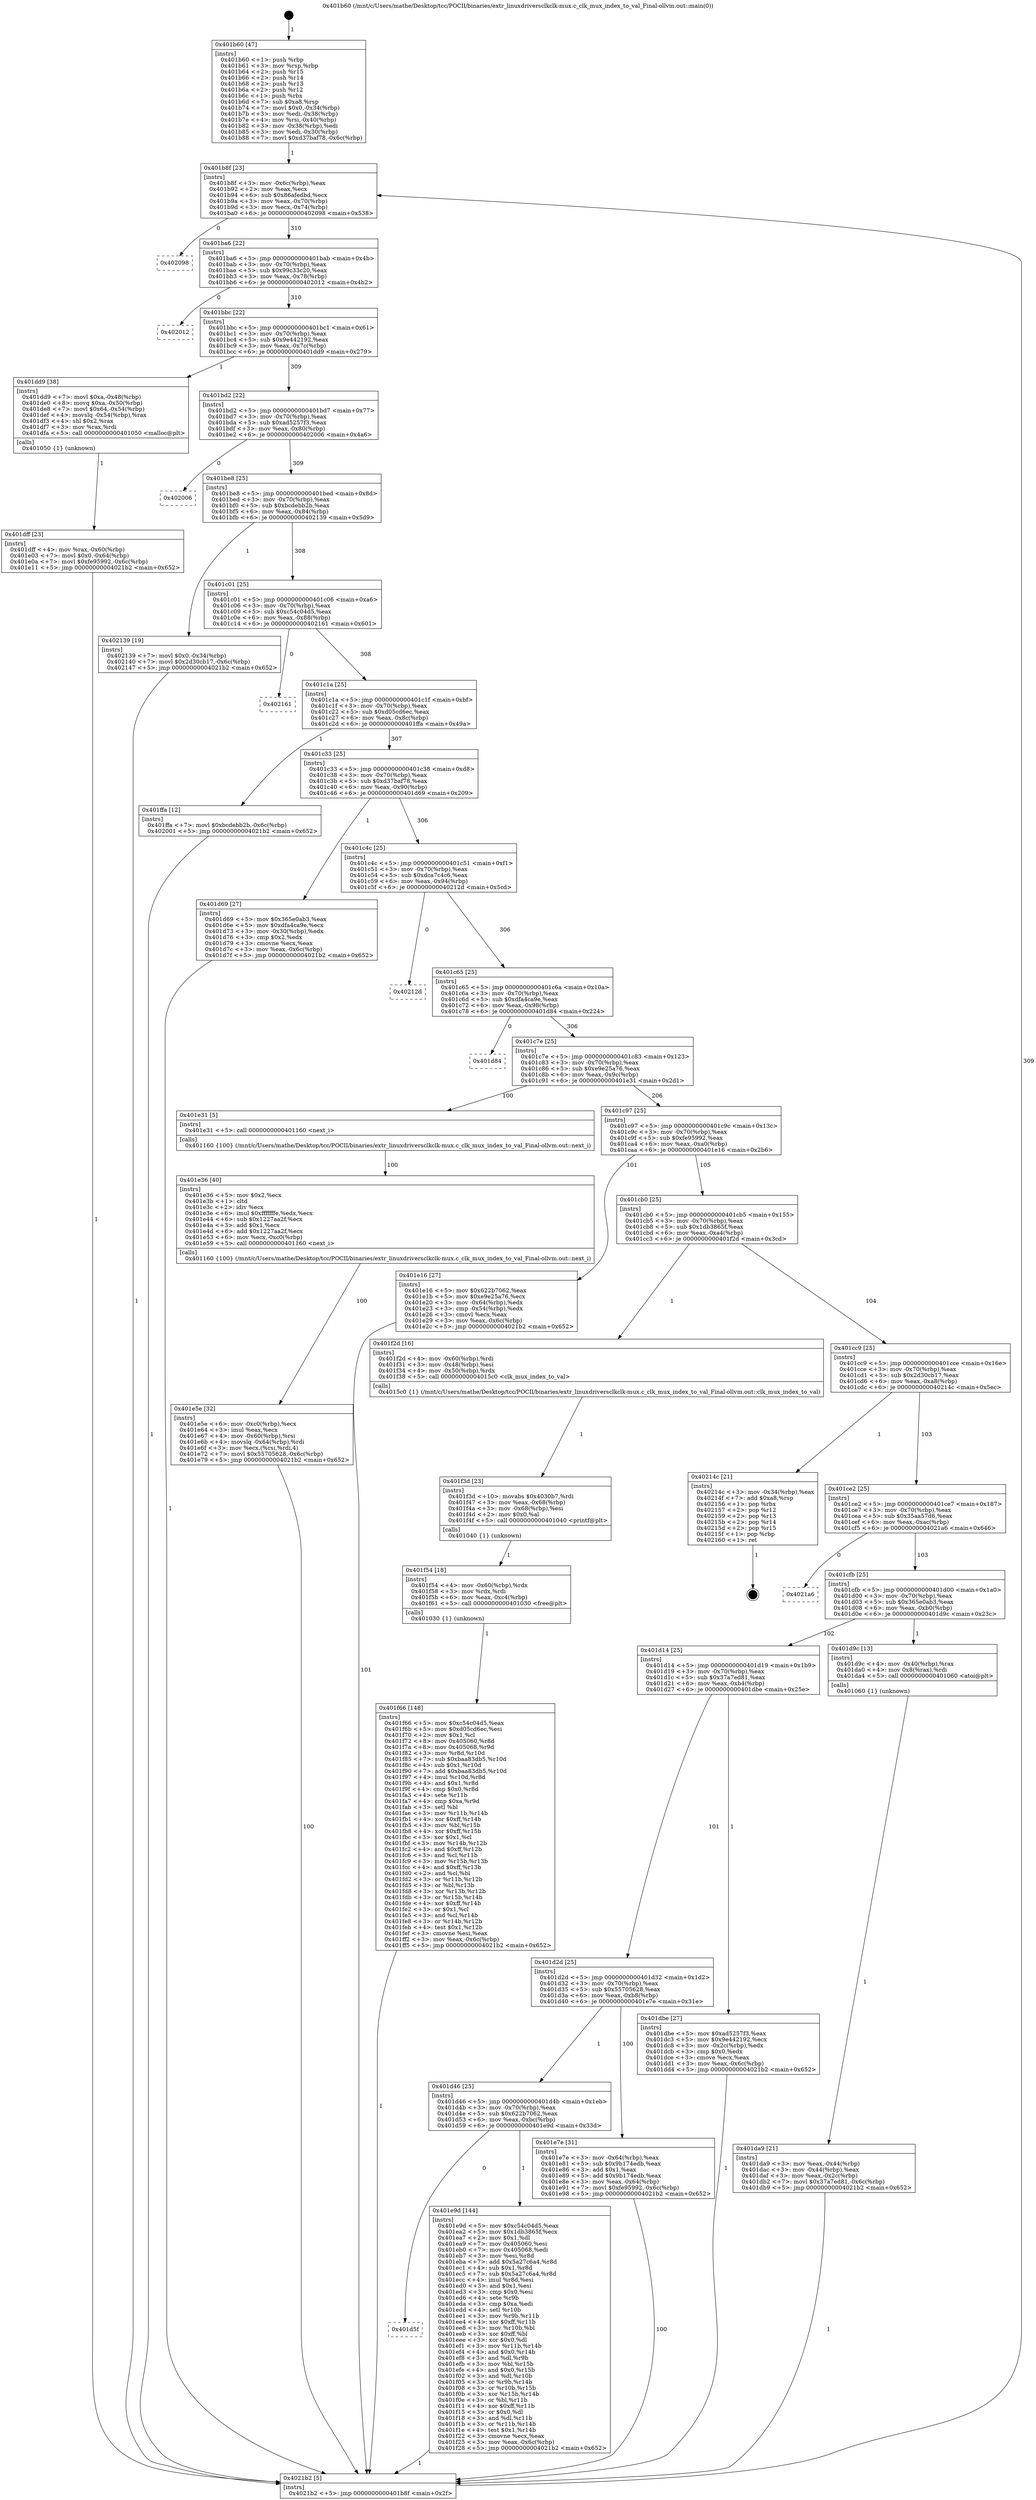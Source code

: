 digraph "0x401b60" {
  label = "0x401b60 (/mnt/c/Users/mathe/Desktop/tcc/POCII/binaries/extr_linuxdriversclkclk-mux.c_clk_mux_index_to_val_Final-ollvm.out::main(0))"
  labelloc = "t"
  node[shape=record]

  Entry [label="",width=0.3,height=0.3,shape=circle,fillcolor=black,style=filled]
  "0x401b8f" [label="{
     0x401b8f [23]\l
     | [instrs]\l
     &nbsp;&nbsp;0x401b8f \<+3\>: mov -0x6c(%rbp),%eax\l
     &nbsp;&nbsp;0x401b92 \<+2\>: mov %eax,%ecx\l
     &nbsp;&nbsp;0x401b94 \<+6\>: sub $0x86afedbd,%ecx\l
     &nbsp;&nbsp;0x401b9a \<+3\>: mov %eax,-0x70(%rbp)\l
     &nbsp;&nbsp;0x401b9d \<+3\>: mov %ecx,-0x74(%rbp)\l
     &nbsp;&nbsp;0x401ba0 \<+6\>: je 0000000000402098 \<main+0x538\>\l
  }"]
  "0x402098" [label="{
     0x402098\l
  }", style=dashed]
  "0x401ba6" [label="{
     0x401ba6 [22]\l
     | [instrs]\l
     &nbsp;&nbsp;0x401ba6 \<+5\>: jmp 0000000000401bab \<main+0x4b\>\l
     &nbsp;&nbsp;0x401bab \<+3\>: mov -0x70(%rbp),%eax\l
     &nbsp;&nbsp;0x401bae \<+5\>: sub $0x99c33c20,%eax\l
     &nbsp;&nbsp;0x401bb3 \<+3\>: mov %eax,-0x78(%rbp)\l
     &nbsp;&nbsp;0x401bb6 \<+6\>: je 0000000000402012 \<main+0x4b2\>\l
  }"]
  Exit [label="",width=0.3,height=0.3,shape=circle,fillcolor=black,style=filled,peripheries=2]
  "0x402012" [label="{
     0x402012\l
  }", style=dashed]
  "0x401bbc" [label="{
     0x401bbc [22]\l
     | [instrs]\l
     &nbsp;&nbsp;0x401bbc \<+5\>: jmp 0000000000401bc1 \<main+0x61\>\l
     &nbsp;&nbsp;0x401bc1 \<+3\>: mov -0x70(%rbp),%eax\l
     &nbsp;&nbsp;0x401bc4 \<+5\>: sub $0x9e442192,%eax\l
     &nbsp;&nbsp;0x401bc9 \<+3\>: mov %eax,-0x7c(%rbp)\l
     &nbsp;&nbsp;0x401bcc \<+6\>: je 0000000000401dd9 \<main+0x279\>\l
  }"]
  "0x401f66" [label="{
     0x401f66 [148]\l
     | [instrs]\l
     &nbsp;&nbsp;0x401f66 \<+5\>: mov $0xc54c04d5,%eax\l
     &nbsp;&nbsp;0x401f6b \<+5\>: mov $0xd05cd6ec,%esi\l
     &nbsp;&nbsp;0x401f70 \<+2\>: mov $0x1,%cl\l
     &nbsp;&nbsp;0x401f72 \<+8\>: mov 0x405060,%r8d\l
     &nbsp;&nbsp;0x401f7a \<+8\>: mov 0x405068,%r9d\l
     &nbsp;&nbsp;0x401f82 \<+3\>: mov %r8d,%r10d\l
     &nbsp;&nbsp;0x401f85 \<+7\>: sub $0xbaa83db5,%r10d\l
     &nbsp;&nbsp;0x401f8c \<+4\>: sub $0x1,%r10d\l
     &nbsp;&nbsp;0x401f90 \<+7\>: add $0xbaa83db5,%r10d\l
     &nbsp;&nbsp;0x401f97 \<+4\>: imul %r10d,%r8d\l
     &nbsp;&nbsp;0x401f9b \<+4\>: and $0x1,%r8d\l
     &nbsp;&nbsp;0x401f9f \<+4\>: cmp $0x0,%r8d\l
     &nbsp;&nbsp;0x401fa3 \<+4\>: sete %r11b\l
     &nbsp;&nbsp;0x401fa7 \<+4\>: cmp $0xa,%r9d\l
     &nbsp;&nbsp;0x401fab \<+3\>: setl %bl\l
     &nbsp;&nbsp;0x401fae \<+3\>: mov %r11b,%r14b\l
     &nbsp;&nbsp;0x401fb1 \<+4\>: xor $0xff,%r14b\l
     &nbsp;&nbsp;0x401fb5 \<+3\>: mov %bl,%r15b\l
     &nbsp;&nbsp;0x401fb8 \<+4\>: xor $0xff,%r15b\l
     &nbsp;&nbsp;0x401fbc \<+3\>: xor $0x1,%cl\l
     &nbsp;&nbsp;0x401fbf \<+3\>: mov %r14b,%r12b\l
     &nbsp;&nbsp;0x401fc2 \<+4\>: and $0xff,%r12b\l
     &nbsp;&nbsp;0x401fc6 \<+3\>: and %cl,%r11b\l
     &nbsp;&nbsp;0x401fc9 \<+3\>: mov %r15b,%r13b\l
     &nbsp;&nbsp;0x401fcc \<+4\>: and $0xff,%r13b\l
     &nbsp;&nbsp;0x401fd0 \<+2\>: and %cl,%bl\l
     &nbsp;&nbsp;0x401fd2 \<+3\>: or %r11b,%r12b\l
     &nbsp;&nbsp;0x401fd5 \<+3\>: or %bl,%r13b\l
     &nbsp;&nbsp;0x401fd8 \<+3\>: xor %r13b,%r12b\l
     &nbsp;&nbsp;0x401fdb \<+3\>: or %r15b,%r14b\l
     &nbsp;&nbsp;0x401fde \<+4\>: xor $0xff,%r14b\l
     &nbsp;&nbsp;0x401fe2 \<+3\>: or $0x1,%cl\l
     &nbsp;&nbsp;0x401fe5 \<+3\>: and %cl,%r14b\l
     &nbsp;&nbsp;0x401fe8 \<+3\>: or %r14b,%r12b\l
     &nbsp;&nbsp;0x401feb \<+4\>: test $0x1,%r12b\l
     &nbsp;&nbsp;0x401fef \<+3\>: cmovne %esi,%eax\l
     &nbsp;&nbsp;0x401ff2 \<+3\>: mov %eax,-0x6c(%rbp)\l
     &nbsp;&nbsp;0x401ff5 \<+5\>: jmp 00000000004021b2 \<main+0x652\>\l
  }"]
  "0x401dd9" [label="{
     0x401dd9 [38]\l
     | [instrs]\l
     &nbsp;&nbsp;0x401dd9 \<+7\>: movl $0xa,-0x48(%rbp)\l
     &nbsp;&nbsp;0x401de0 \<+8\>: movq $0xa,-0x50(%rbp)\l
     &nbsp;&nbsp;0x401de8 \<+7\>: movl $0x64,-0x54(%rbp)\l
     &nbsp;&nbsp;0x401def \<+4\>: movslq -0x54(%rbp),%rax\l
     &nbsp;&nbsp;0x401df3 \<+4\>: shl $0x2,%rax\l
     &nbsp;&nbsp;0x401df7 \<+3\>: mov %rax,%rdi\l
     &nbsp;&nbsp;0x401dfa \<+5\>: call 0000000000401050 \<malloc@plt\>\l
     | [calls]\l
     &nbsp;&nbsp;0x401050 \{1\} (unknown)\l
  }"]
  "0x401bd2" [label="{
     0x401bd2 [22]\l
     | [instrs]\l
     &nbsp;&nbsp;0x401bd2 \<+5\>: jmp 0000000000401bd7 \<main+0x77\>\l
     &nbsp;&nbsp;0x401bd7 \<+3\>: mov -0x70(%rbp),%eax\l
     &nbsp;&nbsp;0x401bda \<+5\>: sub $0xad5257f3,%eax\l
     &nbsp;&nbsp;0x401bdf \<+3\>: mov %eax,-0x80(%rbp)\l
     &nbsp;&nbsp;0x401be2 \<+6\>: je 0000000000402006 \<main+0x4a6\>\l
  }"]
  "0x401f54" [label="{
     0x401f54 [18]\l
     | [instrs]\l
     &nbsp;&nbsp;0x401f54 \<+4\>: mov -0x60(%rbp),%rdx\l
     &nbsp;&nbsp;0x401f58 \<+3\>: mov %rdx,%rdi\l
     &nbsp;&nbsp;0x401f5b \<+6\>: mov %eax,-0xc4(%rbp)\l
     &nbsp;&nbsp;0x401f61 \<+5\>: call 0000000000401030 \<free@plt\>\l
     | [calls]\l
     &nbsp;&nbsp;0x401030 \{1\} (unknown)\l
  }"]
  "0x402006" [label="{
     0x402006\l
  }", style=dashed]
  "0x401be8" [label="{
     0x401be8 [25]\l
     | [instrs]\l
     &nbsp;&nbsp;0x401be8 \<+5\>: jmp 0000000000401bed \<main+0x8d\>\l
     &nbsp;&nbsp;0x401bed \<+3\>: mov -0x70(%rbp),%eax\l
     &nbsp;&nbsp;0x401bf0 \<+5\>: sub $0xbcdebb2b,%eax\l
     &nbsp;&nbsp;0x401bf5 \<+6\>: mov %eax,-0x84(%rbp)\l
     &nbsp;&nbsp;0x401bfb \<+6\>: je 0000000000402139 \<main+0x5d9\>\l
  }"]
  "0x401f3d" [label="{
     0x401f3d [23]\l
     | [instrs]\l
     &nbsp;&nbsp;0x401f3d \<+10\>: movabs $0x4030b7,%rdi\l
     &nbsp;&nbsp;0x401f47 \<+3\>: mov %eax,-0x68(%rbp)\l
     &nbsp;&nbsp;0x401f4a \<+3\>: mov -0x68(%rbp),%esi\l
     &nbsp;&nbsp;0x401f4d \<+2\>: mov $0x0,%al\l
     &nbsp;&nbsp;0x401f4f \<+5\>: call 0000000000401040 \<printf@plt\>\l
     | [calls]\l
     &nbsp;&nbsp;0x401040 \{1\} (unknown)\l
  }"]
  "0x402139" [label="{
     0x402139 [19]\l
     | [instrs]\l
     &nbsp;&nbsp;0x402139 \<+7\>: movl $0x0,-0x34(%rbp)\l
     &nbsp;&nbsp;0x402140 \<+7\>: movl $0x2d30cb17,-0x6c(%rbp)\l
     &nbsp;&nbsp;0x402147 \<+5\>: jmp 00000000004021b2 \<main+0x652\>\l
  }"]
  "0x401c01" [label="{
     0x401c01 [25]\l
     | [instrs]\l
     &nbsp;&nbsp;0x401c01 \<+5\>: jmp 0000000000401c06 \<main+0xa6\>\l
     &nbsp;&nbsp;0x401c06 \<+3\>: mov -0x70(%rbp),%eax\l
     &nbsp;&nbsp;0x401c09 \<+5\>: sub $0xc54c04d5,%eax\l
     &nbsp;&nbsp;0x401c0e \<+6\>: mov %eax,-0x88(%rbp)\l
     &nbsp;&nbsp;0x401c14 \<+6\>: je 0000000000402161 \<main+0x601\>\l
  }"]
  "0x401d5f" [label="{
     0x401d5f\l
  }", style=dashed]
  "0x402161" [label="{
     0x402161\l
  }", style=dashed]
  "0x401c1a" [label="{
     0x401c1a [25]\l
     | [instrs]\l
     &nbsp;&nbsp;0x401c1a \<+5\>: jmp 0000000000401c1f \<main+0xbf\>\l
     &nbsp;&nbsp;0x401c1f \<+3\>: mov -0x70(%rbp),%eax\l
     &nbsp;&nbsp;0x401c22 \<+5\>: sub $0xd05cd6ec,%eax\l
     &nbsp;&nbsp;0x401c27 \<+6\>: mov %eax,-0x8c(%rbp)\l
     &nbsp;&nbsp;0x401c2d \<+6\>: je 0000000000401ffa \<main+0x49a\>\l
  }"]
  "0x401e9d" [label="{
     0x401e9d [144]\l
     | [instrs]\l
     &nbsp;&nbsp;0x401e9d \<+5\>: mov $0xc54c04d5,%eax\l
     &nbsp;&nbsp;0x401ea2 \<+5\>: mov $0x1db3865f,%ecx\l
     &nbsp;&nbsp;0x401ea7 \<+2\>: mov $0x1,%dl\l
     &nbsp;&nbsp;0x401ea9 \<+7\>: mov 0x405060,%esi\l
     &nbsp;&nbsp;0x401eb0 \<+7\>: mov 0x405068,%edi\l
     &nbsp;&nbsp;0x401eb7 \<+3\>: mov %esi,%r8d\l
     &nbsp;&nbsp;0x401eba \<+7\>: add $0x5a27c6a4,%r8d\l
     &nbsp;&nbsp;0x401ec1 \<+4\>: sub $0x1,%r8d\l
     &nbsp;&nbsp;0x401ec5 \<+7\>: sub $0x5a27c6a4,%r8d\l
     &nbsp;&nbsp;0x401ecc \<+4\>: imul %r8d,%esi\l
     &nbsp;&nbsp;0x401ed0 \<+3\>: and $0x1,%esi\l
     &nbsp;&nbsp;0x401ed3 \<+3\>: cmp $0x0,%esi\l
     &nbsp;&nbsp;0x401ed6 \<+4\>: sete %r9b\l
     &nbsp;&nbsp;0x401eda \<+3\>: cmp $0xa,%edi\l
     &nbsp;&nbsp;0x401edd \<+4\>: setl %r10b\l
     &nbsp;&nbsp;0x401ee1 \<+3\>: mov %r9b,%r11b\l
     &nbsp;&nbsp;0x401ee4 \<+4\>: xor $0xff,%r11b\l
     &nbsp;&nbsp;0x401ee8 \<+3\>: mov %r10b,%bl\l
     &nbsp;&nbsp;0x401eeb \<+3\>: xor $0xff,%bl\l
     &nbsp;&nbsp;0x401eee \<+3\>: xor $0x0,%dl\l
     &nbsp;&nbsp;0x401ef1 \<+3\>: mov %r11b,%r14b\l
     &nbsp;&nbsp;0x401ef4 \<+4\>: and $0x0,%r14b\l
     &nbsp;&nbsp;0x401ef8 \<+3\>: and %dl,%r9b\l
     &nbsp;&nbsp;0x401efb \<+3\>: mov %bl,%r15b\l
     &nbsp;&nbsp;0x401efe \<+4\>: and $0x0,%r15b\l
     &nbsp;&nbsp;0x401f02 \<+3\>: and %dl,%r10b\l
     &nbsp;&nbsp;0x401f05 \<+3\>: or %r9b,%r14b\l
     &nbsp;&nbsp;0x401f08 \<+3\>: or %r10b,%r15b\l
     &nbsp;&nbsp;0x401f0b \<+3\>: xor %r15b,%r14b\l
     &nbsp;&nbsp;0x401f0e \<+3\>: or %bl,%r11b\l
     &nbsp;&nbsp;0x401f11 \<+4\>: xor $0xff,%r11b\l
     &nbsp;&nbsp;0x401f15 \<+3\>: or $0x0,%dl\l
     &nbsp;&nbsp;0x401f18 \<+3\>: and %dl,%r11b\l
     &nbsp;&nbsp;0x401f1b \<+3\>: or %r11b,%r14b\l
     &nbsp;&nbsp;0x401f1e \<+4\>: test $0x1,%r14b\l
     &nbsp;&nbsp;0x401f22 \<+3\>: cmovne %ecx,%eax\l
     &nbsp;&nbsp;0x401f25 \<+3\>: mov %eax,-0x6c(%rbp)\l
     &nbsp;&nbsp;0x401f28 \<+5\>: jmp 00000000004021b2 \<main+0x652\>\l
  }"]
  "0x401ffa" [label="{
     0x401ffa [12]\l
     | [instrs]\l
     &nbsp;&nbsp;0x401ffa \<+7\>: movl $0xbcdebb2b,-0x6c(%rbp)\l
     &nbsp;&nbsp;0x402001 \<+5\>: jmp 00000000004021b2 \<main+0x652\>\l
  }"]
  "0x401c33" [label="{
     0x401c33 [25]\l
     | [instrs]\l
     &nbsp;&nbsp;0x401c33 \<+5\>: jmp 0000000000401c38 \<main+0xd8\>\l
     &nbsp;&nbsp;0x401c38 \<+3\>: mov -0x70(%rbp),%eax\l
     &nbsp;&nbsp;0x401c3b \<+5\>: sub $0xd37baf78,%eax\l
     &nbsp;&nbsp;0x401c40 \<+6\>: mov %eax,-0x90(%rbp)\l
     &nbsp;&nbsp;0x401c46 \<+6\>: je 0000000000401d69 \<main+0x209\>\l
  }"]
  "0x401d46" [label="{
     0x401d46 [25]\l
     | [instrs]\l
     &nbsp;&nbsp;0x401d46 \<+5\>: jmp 0000000000401d4b \<main+0x1eb\>\l
     &nbsp;&nbsp;0x401d4b \<+3\>: mov -0x70(%rbp),%eax\l
     &nbsp;&nbsp;0x401d4e \<+5\>: sub $0x622b7062,%eax\l
     &nbsp;&nbsp;0x401d53 \<+6\>: mov %eax,-0xbc(%rbp)\l
     &nbsp;&nbsp;0x401d59 \<+6\>: je 0000000000401e9d \<main+0x33d\>\l
  }"]
  "0x401d69" [label="{
     0x401d69 [27]\l
     | [instrs]\l
     &nbsp;&nbsp;0x401d69 \<+5\>: mov $0x365e0ab3,%eax\l
     &nbsp;&nbsp;0x401d6e \<+5\>: mov $0xdfa4ca9e,%ecx\l
     &nbsp;&nbsp;0x401d73 \<+3\>: mov -0x30(%rbp),%edx\l
     &nbsp;&nbsp;0x401d76 \<+3\>: cmp $0x2,%edx\l
     &nbsp;&nbsp;0x401d79 \<+3\>: cmovne %ecx,%eax\l
     &nbsp;&nbsp;0x401d7c \<+3\>: mov %eax,-0x6c(%rbp)\l
     &nbsp;&nbsp;0x401d7f \<+5\>: jmp 00000000004021b2 \<main+0x652\>\l
  }"]
  "0x401c4c" [label="{
     0x401c4c [25]\l
     | [instrs]\l
     &nbsp;&nbsp;0x401c4c \<+5\>: jmp 0000000000401c51 \<main+0xf1\>\l
     &nbsp;&nbsp;0x401c51 \<+3\>: mov -0x70(%rbp),%eax\l
     &nbsp;&nbsp;0x401c54 \<+5\>: sub $0xdca7c4c6,%eax\l
     &nbsp;&nbsp;0x401c59 \<+6\>: mov %eax,-0x94(%rbp)\l
     &nbsp;&nbsp;0x401c5f \<+6\>: je 000000000040212d \<main+0x5cd\>\l
  }"]
  "0x4021b2" [label="{
     0x4021b2 [5]\l
     | [instrs]\l
     &nbsp;&nbsp;0x4021b2 \<+5\>: jmp 0000000000401b8f \<main+0x2f\>\l
  }"]
  "0x401b60" [label="{
     0x401b60 [47]\l
     | [instrs]\l
     &nbsp;&nbsp;0x401b60 \<+1\>: push %rbp\l
     &nbsp;&nbsp;0x401b61 \<+3\>: mov %rsp,%rbp\l
     &nbsp;&nbsp;0x401b64 \<+2\>: push %r15\l
     &nbsp;&nbsp;0x401b66 \<+2\>: push %r14\l
     &nbsp;&nbsp;0x401b68 \<+2\>: push %r13\l
     &nbsp;&nbsp;0x401b6a \<+2\>: push %r12\l
     &nbsp;&nbsp;0x401b6c \<+1\>: push %rbx\l
     &nbsp;&nbsp;0x401b6d \<+7\>: sub $0xa8,%rsp\l
     &nbsp;&nbsp;0x401b74 \<+7\>: movl $0x0,-0x34(%rbp)\l
     &nbsp;&nbsp;0x401b7b \<+3\>: mov %edi,-0x38(%rbp)\l
     &nbsp;&nbsp;0x401b7e \<+4\>: mov %rsi,-0x40(%rbp)\l
     &nbsp;&nbsp;0x401b82 \<+3\>: mov -0x38(%rbp),%edi\l
     &nbsp;&nbsp;0x401b85 \<+3\>: mov %edi,-0x30(%rbp)\l
     &nbsp;&nbsp;0x401b88 \<+7\>: movl $0xd37baf78,-0x6c(%rbp)\l
  }"]
  "0x401e7e" [label="{
     0x401e7e [31]\l
     | [instrs]\l
     &nbsp;&nbsp;0x401e7e \<+3\>: mov -0x64(%rbp),%eax\l
     &nbsp;&nbsp;0x401e81 \<+5\>: sub $0x9b174edb,%eax\l
     &nbsp;&nbsp;0x401e86 \<+3\>: add $0x1,%eax\l
     &nbsp;&nbsp;0x401e89 \<+5\>: add $0x9b174edb,%eax\l
     &nbsp;&nbsp;0x401e8e \<+3\>: mov %eax,-0x64(%rbp)\l
     &nbsp;&nbsp;0x401e91 \<+7\>: movl $0xfe95992,-0x6c(%rbp)\l
     &nbsp;&nbsp;0x401e98 \<+5\>: jmp 00000000004021b2 \<main+0x652\>\l
  }"]
  "0x40212d" [label="{
     0x40212d\l
  }", style=dashed]
  "0x401c65" [label="{
     0x401c65 [25]\l
     | [instrs]\l
     &nbsp;&nbsp;0x401c65 \<+5\>: jmp 0000000000401c6a \<main+0x10a\>\l
     &nbsp;&nbsp;0x401c6a \<+3\>: mov -0x70(%rbp),%eax\l
     &nbsp;&nbsp;0x401c6d \<+5\>: sub $0xdfa4ca9e,%eax\l
     &nbsp;&nbsp;0x401c72 \<+6\>: mov %eax,-0x98(%rbp)\l
     &nbsp;&nbsp;0x401c78 \<+6\>: je 0000000000401d84 \<main+0x224\>\l
  }"]
  "0x401e5e" [label="{
     0x401e5e [32]\l
     | [instrs]\l
     &nbsp;&nbsp;0x401e5e \<+6\>: mov -0xc0(%rbp),%ecx\l
     &nbsp;&nbsp;0x401e64 \<+3\>: imul %eax,%ecx\l
     &nbsp;&nbsp;0x401e67 \<+4\>: mov -0x60(%rbp),%rsi\l
     &nbsp;&nbsp;0x401e6b \<+4\>: movslq -0x64(%rbp),%rdi\l
     &nbsp;&nbsp;0x401e6f \<+3\>: mov %ecx,(%rsi,%rdi,4)\l
     &nbsp;&nbsp;0x401e72 \<+7\>: movl $0x55705628,-0x6c(%rbp)\l
     &nbsp;&nbsp;0x401e79 \<+5\>: jmp 00000000004021b2 \<main+0x652\>\l
  }"]
  "0x401d84" [label="{
     0x401d84\l
  }", style=dashed]
  "0x401c7e" [label="{
     0x401c7e [25]\l
     | [instrs]\l
     &nbsp;&nbsp;0x401c7e \<+5\>: jmp 0000000000401c83 \<main+0x123\>\l
     &nbsp;&nbsp;0x401c83 \<+3\>: mov -0x70(%rbp),%eax\l
     &nbsp;&nbsp;0x401c86 \<+5\>: sub $0xe9e25a76,%eax\l
     &nbsp;&nbsp;0x401c8b \<+6\>: mov %eax,-0x9c(%rbp)\l
     &nbsp;&nbsp;0x401c91 \<+6\>: je 0000000000401e31 \<main+0x2d1\>\l
  }"]
  "0x401e36" [label="{
     0x401e36 [40]\l
     | [instrs]\l
     &nbsp;&nbsp;0x401e36 \<+5\>: mov $0x2,%ecx\l
     &nbsp;&nbsp;0x401e3b \<+1\>: cltd\l
     &nbsp;&nbsp;0x401e3c \<+2\>: idiv %ecx\l
     &nbsp;&nbsp;0x401e3e \<+6\>: imul $0xfffffffe,%edx,%ecx\l
     &nbsp;&nbsp;0x401e44 \<+6\>: sub $0x1227aa2f,%ecx\l
     &nbsp;&nbsp;0x401e4a \<+3\>: add $0x1,%ecx\l
     &nbsp;&nbsp;0x401e4d \<+6\>: add $0x1227aa2f,%ecx\l
     &nbsp;&nbsp;0x401e53 \<+6\>: mov %ecx,-0xc0(%rbp)\l
     &nbsp;&nbsp;0x401e59 \<+5\>: call 0000000000401160 \<next_i\>\l
     | [calls]\l
     &nbsp;&nbsp;0x401160 \{100\} (/mnt/c/Users/mathe/Desktop/tcc/POCII/binaries/extr_linuxdriversclkclk-mux.c_clk_mux_index_to_val_Final-ollvm.out::next_i)\l
  }"]
  "0x401e31" [label="{
     0x401e31 [5]\l
     | [instrs]\l
     &nbsp;&nbsp;0x401e31 \<+5\>: call 0000000000401160 \<next_i\>\l
     | [calls]\l
     &nbsp;&nbsp;0x401160 \{100\} (/mnt/c/Users/mathe/Desktop/tcc/POCII/binaries/extr_linuxdriversclkclk-mux.c_clk_mux_index_to_val_Final-ollvm.out::next_i)\l
  }"]
  "0x401c97" [label="{
     0x401c97 [25]\l
     | [instrs]\l
     &nbsp;&nbsp;0x401c97 \<+5\>: jmp 0000000000401c9c \<main+0x13c\>\l
     &nbsp;&nbsp;0x401c9c \<+3\>: mov -0x70(%rbp),%eax\l
     &nbsp;&nbsp;0x401c9f \<+5\>: sub $0xfe95992,%eax\l
     &nbsp;&nbsp;0x401ca4 \<+6\>: mov %eax,-0xa0(%rbp)\l
     &nbsp;&nbsp;0x401caa \<+6\>: je 0000000000401e16 \<main+0x2b6\>\l
  }"]
  "0x401dff" [label="{
     0x401dff [23]\l
     | [instrs]\l
     &nbsp;&nbsp;0x401dff \<+4\>: mov %rax,-0x60(%rbp)\l
     &nbsp;&nbsp;0x401e03 \<+7\>: movl $0x0,-0x64(%rbp)\l
     &nbsp;&nbsp;0x401e0a \<+7\>: movl $0xfe95992,-0x6c(%rbp)\l
     &nbsp;&nbsp;0x401e11 \<+5\>: jmp 00000000004021b2 \<main+0x652\>\l
  }"]
  "0x401e16" [label="{
     0x401e16 [27]\l
     | [instrs]\l
     &nbsp;&nbsp;0x401e16 \<+5\>: mov $0x622b7062,%eax\l
     &nbsp;&nbsp;0x401e1b \<+5\>: mov $0xe9e25a76,%ecx\l
     &nbsp;&nbsp;0x401e20 \<+3\>: mov -0x64(%rbp),%edx\l
     &nbsp;&nbsp;0x401e23 \<+3\>: cmp -0x54(%rbp),%edx\l
     &nbsp;&nbsp;0x401e26 \<+3\>: cmovl %ecx,%eax\l
     &nbsp;&nbsp;0x401e29 \<+3\>: mov %eax,-0x6c(%rbp)\l
     &nbsp;&nbsp;0x401e2c \<+5\>: jmp 00000000004021b2 \<main+0x652\>\l
  }"]
  "0x401cb0" [label="{
     0x401cb0 [25]\l
     | [instrs]\l
     &nbsp;&nbsp;0x401cb0 \<+5\>: jmp 0000000000401cb5 \<main+0x155\>\l
     &nbsp;&nbsp;0x401cb5 \<+3\>: mov -0x70(%rbp),%eax\l
     &nbsp;&nbsp;0x401cb8 \<+5\>: sub $0x1db3865f,%eax\l
     &nbsp;&nbsp;0x401cbd \<+6\>: mov %eax,-0xa4(%rbp)\l
     &nbsp;&nbsp;0x401cc3 \<+6\>: je 0000000000401f2d \<main+0x3cd\>\l
  }"]
  "0x401d2d" [label="{
     0x401d2d [25]\l
     | [instrs]\l
     &nbsp;&nbsp;0x401d2d \<+5\>: jmp 0000000000401d32 \<main+0x1d2\>\l
     &nbsp;&nbsp;0x401d32 \<+3\>: mov -0x70(%rbp),%eax\l
     &nbsp;&nbsp;0x401d35 \<+5\>: sub $0x55705628,%eax\l
     &nbsp;&nbsp;0x401d3a \<+6\>: mov %eax,-0xb8(%rbp)\l
     &nbsp;&nbsp;0x401d40 \<+6\>: je 0000000000401e7e \<main+0x31e\>\l
  }"]
  "0x401f2d" [label="{
     0x401f2d [16]\l
     | [instrs]\l
     &nbsp;&nbsp;0x401f2d \<+4\>: mov -0x60(%rbp),%rdi\l
     &nbsp;&nbsp;0x401f31 \<+3\>: mov -0x48(%rbp),%esi\l
     &nbsp;&nbsp;0x401f34 \<+4\>: mov -0x50(%rbp),%rdx\l
     &nbsp;&nbsp;0x401f38 \<+5\>: call 00000000004015c0 \<clk_mux_index_to_val\>\l
     | [calls]\l
     &nbsp;&nbsp;0x4015c0 \{1\} (/mnt/c/Users/mathe/Desktop/tcc/POCII/binaries/extr_linuxdriversclkclk-mux.c_clk_mux_index_to_val_Final-ollvm.out::clk_mux_index_to_val)\l
  }"]
  "0x401cc9" [label="{
     0x401cc9 [25]\l
     | [instrs]\l
     &nbsp;&nbsp;0x401cc9 \<+5\>: jmp 0000000000401cce \<main+0x16e\>\l
     &nbsp;&nbsp;0x401cce \<+3\>: mov -0x70(%rbp),%eax\l
     &nbsp;&nbsp;0x401cd1 \<+5\>: sub $0x2d30cb17,%eax\l
     &nbsp;&nbsp;0x401cd6 \<+6\>: mov %eax,-0xa8(%rbp)\l
     &nbsp;&nbsp;0x401cdc \<+6\>: je 000000000040214c \<main+0x5ec\>\l
  }"]
  "0x401dbe" [label="{
     0x401dbe [27]\l
     | [instrs]\l
     &nbsp;&nbsp;0x401dbe \<+5\>: mov $0xad5257f3,%eax\l
     &nbsp;&nbsp;0x401dc3 \<+5\>: mov $0x9e442192,%ecx\l
     &nbsp;&nbsp;0x401dc8 \<+3\>: mov -0x2c(%rbp),%edx\l
     &nbsp;&nbsp;0x401dcb \<+3\>: cmp $0x0,%edx\l
     &nbsp;&nbsp;0x401dce \<+3\>: cmove %ecx,%eax\l
     &nbsp;&nbsp;0x401dd1 \<+3\>: mov %eax,-0x6c(%rbp)\l
     &nbsp;&nbsp;0x401dd4 \<+5\>: jmp 00000000004021b2 \<main+0x652\>\l
  }"]
  "0x40214c" [label="{
     0x40214c [21]\l
     | [instrs]\l
     &nbsp;&nbsp;0x40214c \<+3\>: mov -0x34(%rbp),%eax\l
     &nbsp;&nbsp;0x40214f \<+7\>: add $0xa8,%rsp\l
     &nbsp;&nbsp;0x402156 \<+1\>: pop %rbx\l
     &nbsp;&nbsp;0x402157 \<+2\>: pop %r12\l
     &nbsp;&nbsp;0x402159 \<+2\>: pop %r13\l
     &nbsp;&nbsp;0x40215b \<+2\>: pop %r14\l
     &nbsp;&nbsp;0x40215d \<+2\>: pop %r15\l
     &nbsp;&nbsp;0x40215f \<+1\>: pop %rbp\l
     &nbsp;&nbsp;0x402160 \<+1\>: ret\l
  }"]
  "0x401ce2" [label="{
     0x401ce2 [25]\l
     | [instrs]\l
     &nbsp;&nbsp;0x401ce2 \<+5\>: jmp 0000000000401ce7 \<main+0x187\>\l
     &nbsp;&nbsp;0x401ce7 \<+3\>: mov -0x70(%rbp),%eax\l
     &nbsp;&nbsp;0x401cea \<+5\>: sub $0x35aa57d6,%eax\l
     &nbsp;&nbsp;0x401cef \<+6\>: mov %eax,-0xac(%rbp)\l
     &nbsp;&nbsp;0x401cf5 \<+6\>: je 00000000004021a6 \<main+0x646\>\l
  }"]
  "0x401da9" [label="{
     0x401da9 [21]\l
     | [instrs]\l
     &nbsp;&nbsp;0x401da9 \<+3\>: mov %eax,-0x44(%rbp)\l
     &nbsp;&nbsp;0x401dac \<+3\>: mov -0x44(%rbp),%eax\l
     &nbsp;&nbsp;0x401daf \<+3\>: mov %eax,-0x2c(%rbp)\l
     &nbsp;&nbsp;0x401db2 \<+7\>: movl $0x37a7ed81,-0x6c(%rbp)\l
     &nbsp;&nbsp;0x401db9 \<+5\>: jmp 00000000004021b2 \<main+0x652\>\l
  }"]
  "0x4021a6" [label="{
     0x4021a6\l
  }", style=dashed]
  "0x401cfb" [label="{
     0x401cfb [25]\l
     | [instrs]\l
     &nbsp;&nbsp;0x401cfb \<+5\>: jmp 0000000000401d00 \<main+0x1a0\>\l
     &nbsp;&nbsp;0x401d00 \<+3\>: mov -0x70(%rbp),%eax\l
     &nbsp;&nbsp;0x401d03 \<+5\>: sub $0x365e0ab3,%eax\l
     &nbsp;&nbsp;0x401d08 \<+6\>: mov %eax,-0xb0(%rbp)\l
     &nbsp;&nbsp;0x401d0e \<+6\>: je 0000000000401d9c \<main+0x23c\>\l
  }"]
  "0x401d14" [label="{
     0x401d14 [25]\l
     | [instrs]\l
     &nbsp;&nbsp;0x401d14 \<+5\>: jmp 0000000000401d19 \<main+0x1b9\>\l
     &nbsp;&nbsp;0x401d19 \<+3\>: mov -0x70(%rbp),%eax\l
     &nbsp;&nbsp;0x401d1c \<+5\>: sub $0x37a7ed81,%eax\l
     &nbsp;&nbsp;0x401d21 \<+6\>: mov %eax,-0xb4(%rbp)\l
     &nbsp;&nbsp;0x401d27 \<+6\>: je 0000000000401dbe \<main+0x25e\>\l
  }"]
  "0x401d9c" [label="{
     0x401d9c [13]\l
     | [instrs]\l
     &nbsp;&nbsp;0x401d9c \<+4\>: mov -0x40(%rbp),%rax\l
     &nbsp;&nbsp;0x401da0 \<+4\>: mov 0x8(%rax),%rdi\l
     &nbsp;&nbsp;0x401da4 \<+5\>: call 0000000000401060 \<atoi@plt\>\l
     | [calls]\l
     &nbsp;&nbsp;0x401060 \{1\} (unknown)\l
  }"]
  Entry -> "0x401b60" [label=" 1"]
  "0x401b8f" -> "0x402098" [label=" 0"]
  "0x401b8f" -> "0x401ba6" [label=" 310"]
  "0x40214c" -> Exit [label=" 1"]
  "0x401ba6" -> "0x402012" [label=" 0"]
  "0x401ba6" -> "0x401bbc" [label=" 310"]
  "0x402139" -> "0x4021b2" [label=" 1"]
  "0x401bbc" -> "0x401dd9" [label=" 1"]
  "0x401bbc" -> "0x401bd2" [label=" 309"]
  "0x401ffa" -> "0x4021b2" [label=" 1"]
  "0x401bd2" -> "0x402006" [label=" 0"]
  "0x401bd2" -> "0x401be8" [label=" 309"]
  "0x401f66" -> "0x4021b2" [label=" 1"]
  "0x401be8" -> "0x402139" [label=" 1"]
  "0x401be8" -> "0x401c01" [label=" 308"]
  "0x401f54" -> "0x401f66" [label=" 1"]
  "0x401c01" -> "0x402161" [label=" 0"]
  "0x401c01" -> "0x401c1a" [label=" 308"]
  "0x401f3d" -> "0x401f54" [label=" 1"]
  "0x401c1a" -> "0x401ffa" [label=" 1"]
  "0x401c1a" -> "0x401c33" [label=" 307"]
  "0x401f2d" -> "0x401f3d" [label=" 1"]
  "0x401c33" -> "0x401d69" [label=" 1"]
  "0x401c33" -> "0x401c4c" [label=" 306"]
  "0x401d69" -> "0x4021b2" [label=" 1"]
  "0x401b60" -> "0x401b8f" [label=" 1"]
  "0x4021b2" -> "0x401b8f" [label=" 309"]
  "0x401d46" -> "0x401d5f" [label=" 0"]
  "0x401c4c" -> "0x40212d" [label=" 0"]
  "0x401c4c" -> "0x401c65" [label=" 306"]
  "0x401d46" -> "0x401e9d" [label=" 1"]
  "0x401c65" -> "0x401d84" [label=" 0"]
  "0x401c65" -> "0x401c7e" [label=" 306"]
  "0x401e7e" -> "0x4021b2" [label=" 100"]
  "0x401c7e" -> "0x401e31" [label=" 100"]
  "0x401c7e" -> "0x401c97" [label=" 206"]
  "0x401d2d" -> "0x401d46" [label=" 1"]
  "0x401c97" -> "0x401e16" [label=" 101"]
  "0x401c97" -> "0x401cb0" [label=" 105"]
  "0x401d2d" -> "0x401e7e" [label=" 100"]
  "0x401cb0" -> "0x401f2d" [label=" 1"]
  "0x401cb0" -> "0x401cc9" [label=" 104"]
  "0x401e9d" -> "0x4021b2" [label=" 1"]
  "0x401cc9" -> "0x40214c" [label=" 1"]
  "0x401cc9" -> "0x401ce2" [label=" 103"]
  "0x401e5e" -> "0x4021b2" [label=" 100"]
  "0x401ce2" -> "0x4021a6" [label=" 0"]
  "0x401ce2" -> "0x401cfb" [label=" 103"]
  "0x401e31" -> "0x401e36" [label=" 100"]
  "0x401cfb" -> "0x401d9c" [label=" 1"]
  "0x401cfb" -> "0x401d14" [label=" 102"]
  "0x401d9c" -> "0x401da9" [label=" 1"]
  "0x401da9" -> "0x4021b2" [label=" 1"]
  "0x401e36" -> "0x401e5e" [label=" 100"]
  "0x401d14" -> "0x401dbe" [label=" 1"]
  "0x401d14" -> "0x401d2d" [label=" 101"]
  "0x401dbe" -> "0x4021b2" [label=" 1"]
  "0x401dd9" -> "0x401dff" [label=" 1"]
  "0x401dff" -> "0x4021b2" [label=" 1"]
  "0x401e16" -> "0x4021b2" [label=" 101"]
}
